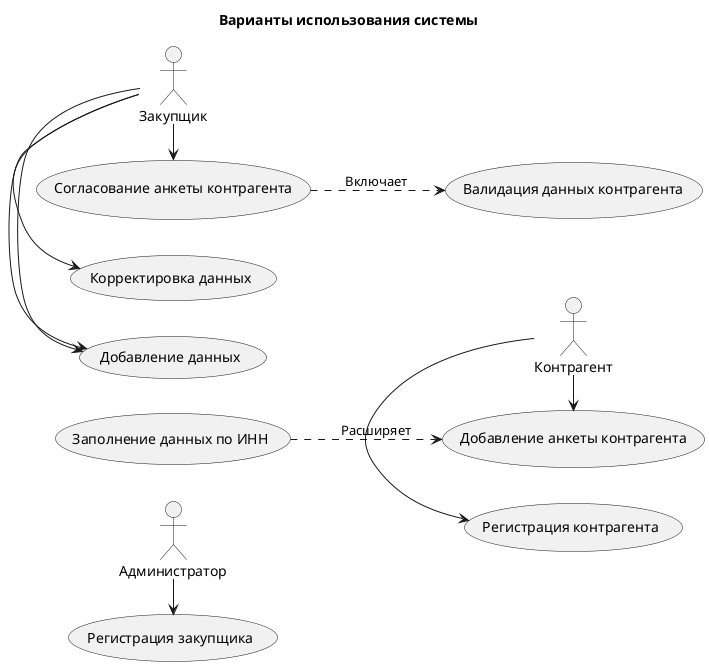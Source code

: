 @startuml

'Диаграмма вариатов использования
'Отвечает на впорос: что пользователь может делать в Системе?

title "Варианты использования системы"

'Кастомизация
left to right direction

'Кто участвует в процессе?
actor "Администратор" as Admin
actor "Закупщик" as Sales
actor "Контрагент" as Partner

'Какие варианты использования (функции) системе нужны
usecase "Регистрация закупщика" as SalesRegistration
usecase "Регистрация контрагента" as Registration
usecase "Добавление данных" as AddInformation
usecase "Корректировка данных" as EditInformation
usecase "Добавление анкеты контрагента" as AddRequestInformation
usecase "Согласование анкеты контрагента" as AcceptRequestInformation
usecase "Валидация данных контрагента" as CheckPartnerInformation
usecase "Заполнение данных по ИНН" as INNService

'Взаимодействия
Admin -> SalesRegistration
Partner -> Registration
Sales -> AddInformation
Sales -> EditInformation
Sales -> AcceptRequestInformation
Sales -> AddInformation
Partner -> AddRequestInformation

'включение и расширение вариантов использования
AcceptRequestInformation ..> CheckPartnerInformation : Включает
INNService ..> AddRequestInformation : Расширяет

@enduml
